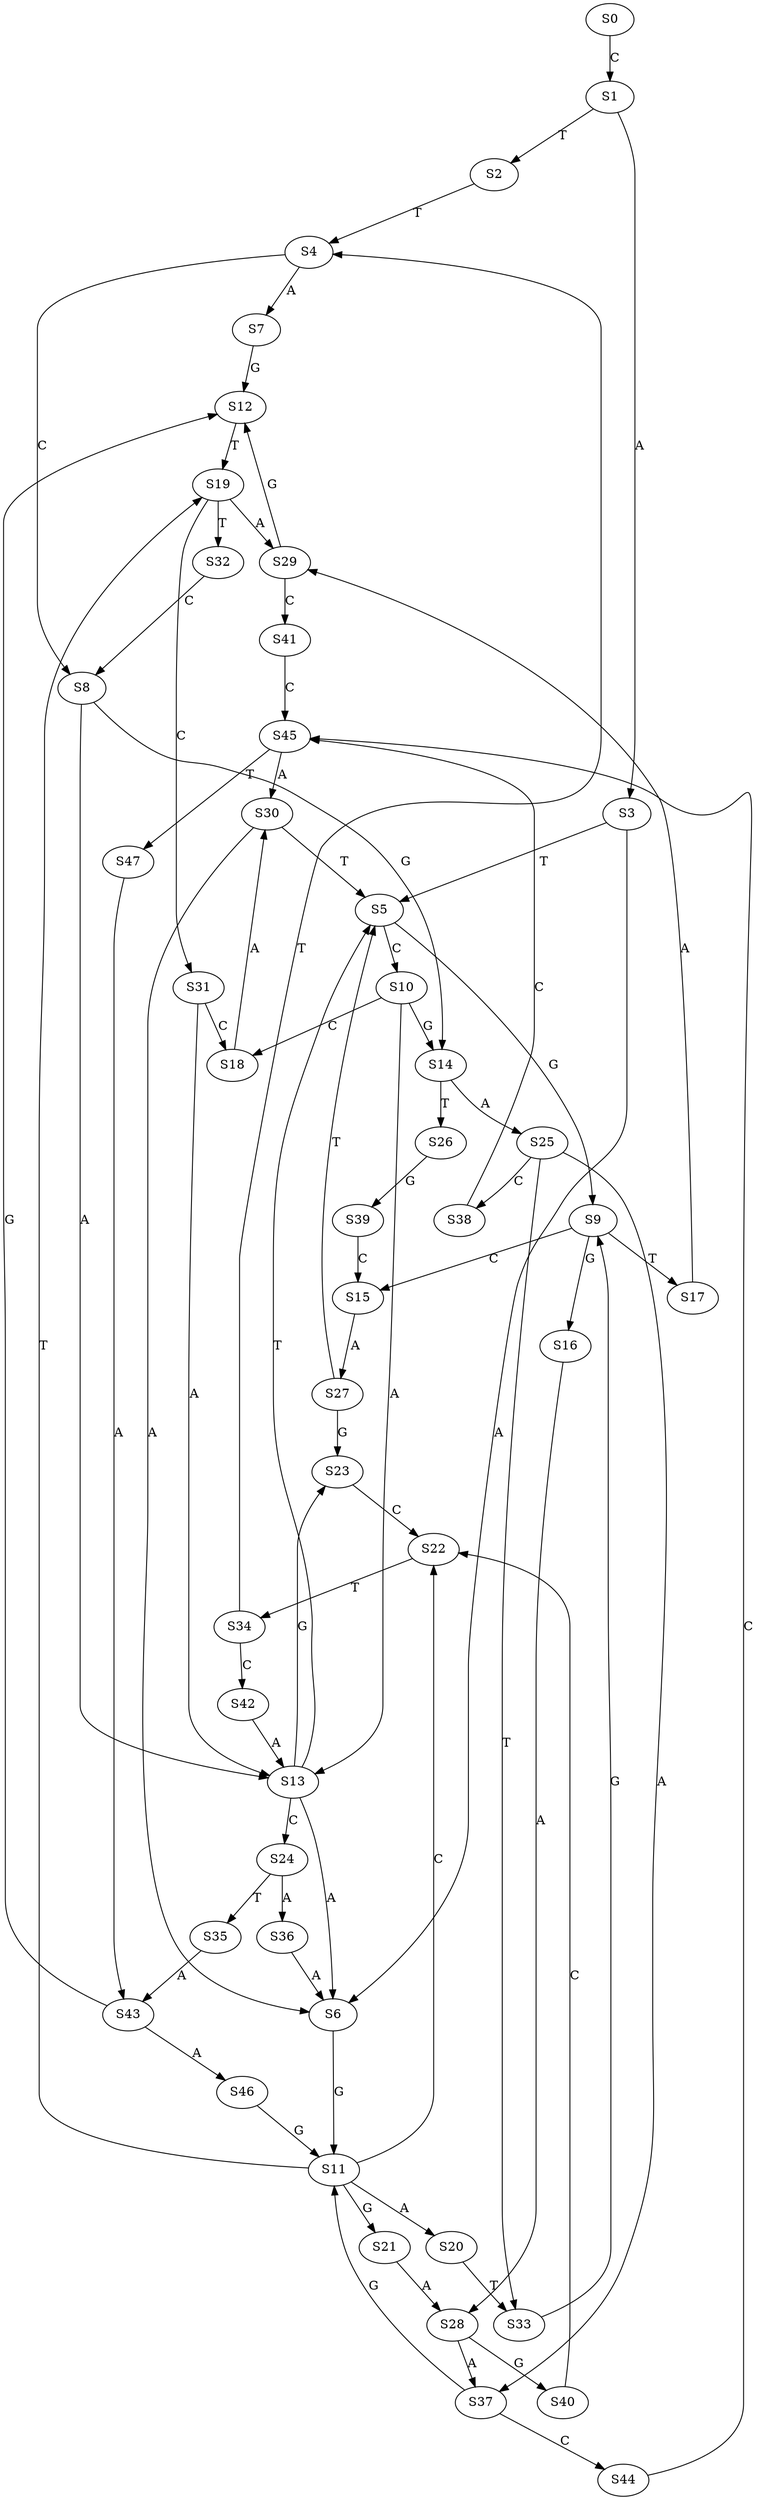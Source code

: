 strict digraph  {
	S0 -> S1 [ label = C ];
	S1 -> S2 [ label = T ];
	S1 -> S3 [ label = A ];
	S2 -> S4 [ label = T ];
	S3 -> S5 [ label = T ];
	S3 -> S6 [ label = A ];
	S4 -> S7 [ label = A ];
	S4 -> S8 [ label = C ];
	S5 -> S9 [ label = G ];
	S5 -> S10 [ label = C ];
	S6 -> S11 [ label = G ];
	S7 -> S12 [ label = G ];
	S8 -> S13 [ label = A ];
	S8 -> S14 [ label = G ];
	S9 -> S15 [ label = C ];
	S9 -> S16 [ label = G ];
	S9 -> S17 [ label = T ];
	S10 -> S18 [ label = C ];
	S10 -> S14 [ label = G ];
	S10 -> S13 [ label = A ];
	S11 -> S19 [ label = T ];
	S11 -> S20 [ label = A ];
	S11 -> S21 [ label = G ];
	S11 -> S22 [ label = C ];
	S12 -> S19 [ label = T ];
	S13 -> S5 [ label = T ];
	S13 -> S23 [ label = G ];
	S13 -> S6 [ label = A ];
	S13 -> S24 [ label = C ];
	S14 -> S25 [ label = A ];
	S14 -> S26 [ label = T ];
	S15 -> S27 [ label = A ];
	S16 -> S28 [ label = A ];
	S17 -> S29 [ label = A ];
	S18 -> S30 [ label = A ];
	S19 -> S31 [ label = C ];
	S19 -> S32 [ label = T ];
	S19 -> S29 [ label = A ];
	S20 -> S33 [ label = T ];
	S21 -> S28 [ label = A ];
	S22 -> S34 [ label = T ];
	S23 -> S22 [ label = C ];
	S24 -> S35 [ label = T ];
	S24 -> S36 [ label = A ];
	S25 -> S37 [ label = A ];
	S25 -> S33 [ label = T ];
	S25 -> S38 [ label = C ];
	S26 -> S39 [ label = G ];
	S27 -> S23 [ label = G ];
	S27 -> S5 [ label = T ];
	S28 -> S37 [ label = A ];
	S28 -> S40 [ label = G ];
	S29 -> S12 [ label = G ];
	S29 -> S41 [ label = C ];
	S30 -> S6 [ label = A ];
	S30 -> S5 [ label = T ];
	S31 -> S13 [ label = A ];
	S31 -> S18 [ label = C ];
	S32 -> S8 [ label = C ];
	S33 -> S9 [ label = G ];
	S34 -> S4 [ label = T ];
	S34 -> S42 [ label = C ];
	S35 -> S43 [ label = A ];
	S36 -> S6 [ label = A ];
	S37 -> S44 [ label = C ];
	S37 -> S11 [ label = G ];
	S38 -> S45 [ label = C ];
	S39 -> S15 [ label = C ];
	S40 -> S22 [ label = C ];
	S41 -> S45 [ label = C ];
	S42 -> S13 [ label = A ];
	S43 -> S12 [ label = G ];
	S43 -> S46 [ label = A ];
	S44 -> S45 [ label = C ];
	S45 -> S30 [ label = A ];
	S45 -> S47 [ label = T ];
	S46 -> S11 [ label = G ];
	S47 -> S43 [ label = A ];
}
